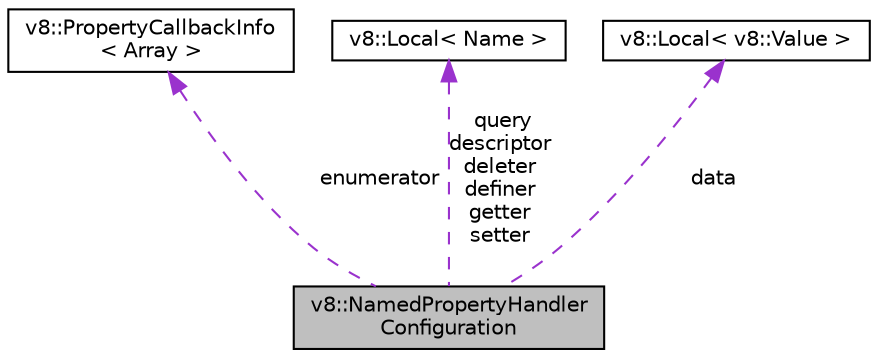 digraph "v8::NamedPropertyHandlerConfiguration"
{
  edge [fontname="Helvetica",fontsize="10",labelfontname="Helvetica",labelfontsize="10"];
  node [fontname="Helvetica",fontsize="10",shape=record];
  Node1 [label="v8::NamedPropertyHandler\lConfiguration",height=0.2,width=0.4,color="black", fillcolor="grey75", style="filled", fontcolor="black"];
  Node2 -> Node1 [dir="back",color="darkorchid3",fontsize="10",style="dashed",label=" enumerator" ,fontname="Helvetica"];
  Node2 [label="v8::PropertyCallbackInfo\l\< Array \>",height=0.2,width=0.4,color="black", fillcolor="white", style="filled",URL="$classv8_1_1PropertyCallbackInfo.html"];
  Node3 -> Node1 [dir="back",color="darkorchid3",fontsize="10",style="dashed",label=" query\ndescriptor\ndeleter\ndefiner\ngetter\nsetter" ,fontname="Helvetica"];
  Node3 [label="v8::Local\< Name \>",height=0.2,width=0.4,color="black", fillcolor="white", style="filled",URL="$classv8_1_1Local.html"];
  Node4 -> Node1 [dir="back",color="darkorchid3",fontsize="10",style="dashed",label=" data" ,fontname="Helvetica"];
  Node4 [label="v8::Local\< v8::Value \>",height=0.2,width=0.4,color="black", fillcolor="white", style="filled",URL="$classv8_1_1Local.html"];
}
